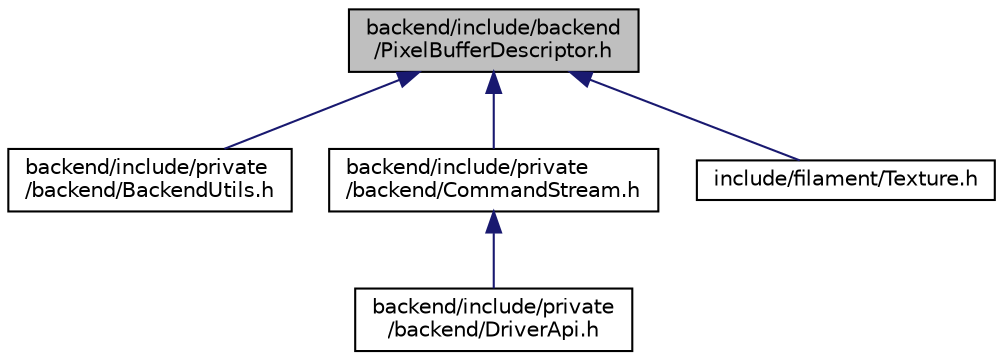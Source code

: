 digraph "backend/include/backend/PixelBufferDescriptor.h"
{
 // LATEX_PDF_SIZE
  bgcolor="transparent";
  edge [fontname="Helvetica",fontsize="10",labelfontname="Helvetica",labelfontsize="10"];
  node [fontname="Helvetica",fontsize="10",shape=record];
  Node1 [label="backend/include/backend\l/PixelBufferDescriptor.h",height=0.2,width=0.4,color="black", fillcolor="grey75", style="filled", fontcolor="black",tooltip=" "];
  Node1 -> Node2 [dir="back",color="midnightblue",fontsize="10",style="solid",fontname="Helvetica"];
  Node2 [label="backend/include/private\l/backend/BackendUtils.h",height=0.2,width=0.4,color="black",URL="$_backend_utils_8h_source.html",tooltip=" "];
  Node1 -> Node3 [dir="back",color="midnightblue",fontsize="10",style="solid",fontname="Helvetica"];
  Node3 [label="backend/include/private\l/backend/CommandStream.h",height=0.2,width=0.4,color="black",URL="$_command_stream_8h_source.html",tooltip=" "];
  Node3 -> Node4 [dir="back",color="midnightblue",fontsize="10",style="solid",fontname="Helvetica"];
  Node4 [label="backend/include/private\l/backend/DriverApi.h",height=0.2,width=0.4,color="black",URL="$_driver_api_8h_source.html",tooltip=" "];
  Node1 -> Node5 [dir="back",color="midnightblue",fontsize="10",style="solid",fontname="Helvetica"];
  Node5 [label="include/filament/Texture.h",height=0.2,width=0.4,color="black",URL="$_texture_8h.html",tooltip=" "];
}

